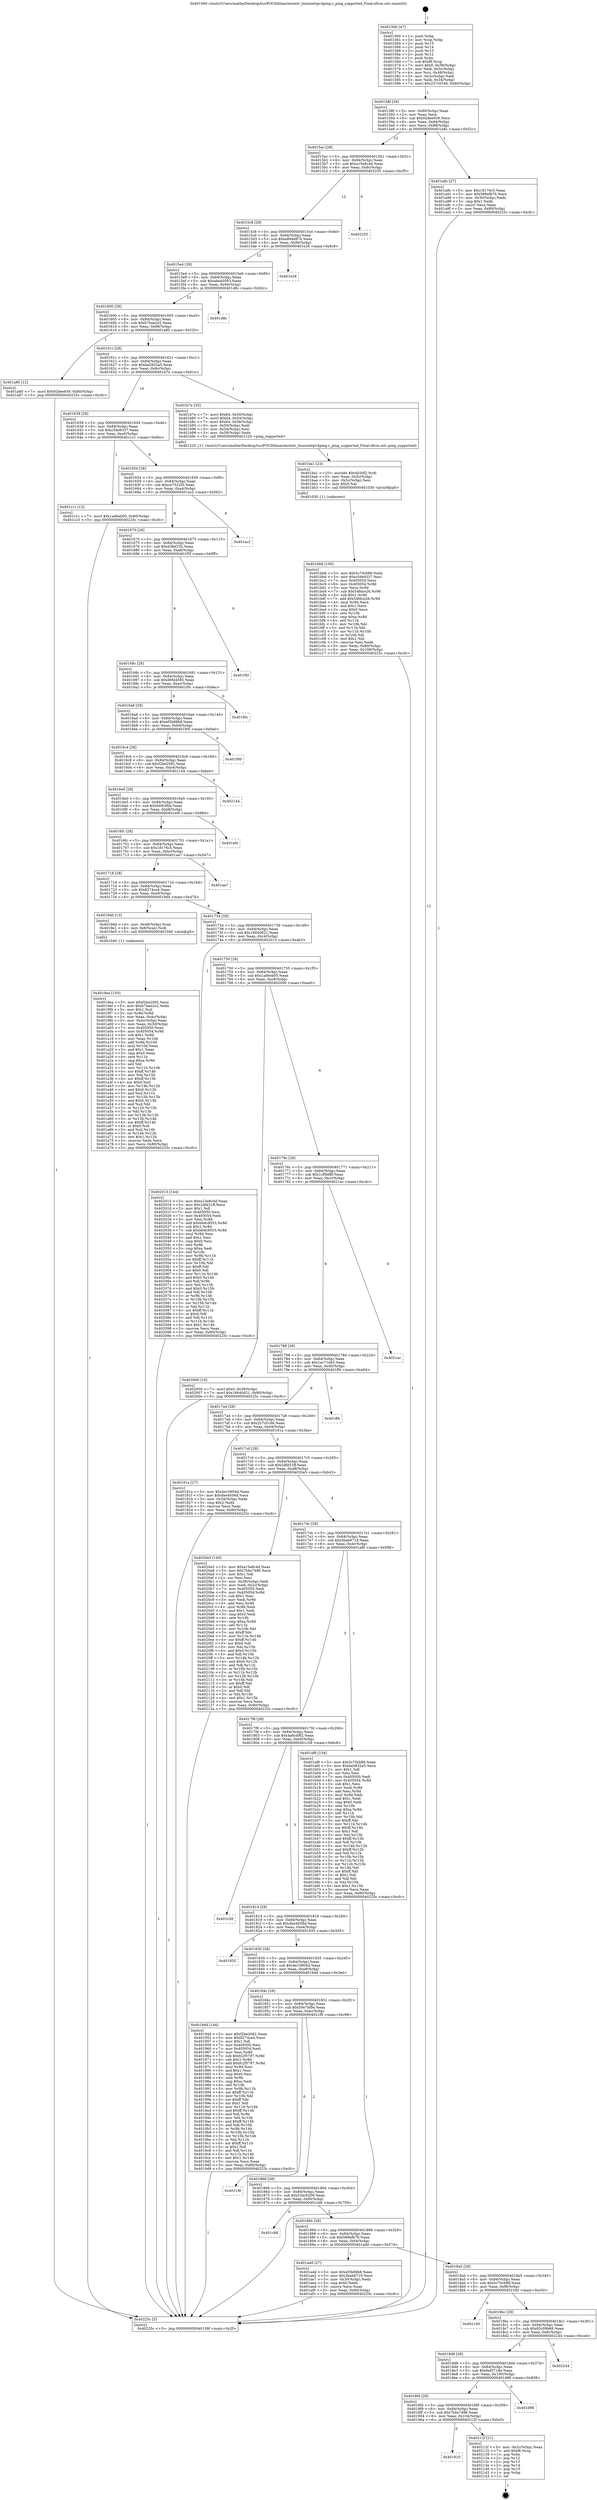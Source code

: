 digraph "0x401560" {
  label = "0x401560 (/mnt/c/Users/mathe/Desktop/tcc/POCII/binaries/extr_linuxnetipv4ping.c_ping_supported_Final-ollvm.out::main(0))"
  labelloc = "t"
  node[shape=record]

  Entry [label="",width=0.3,height=0.3,shape=circle,fillcolor=black,style=filled]
  "0x40158f" [label="{
     0x40158f [29]\l
     | [instrs]\l
     &nbsp;&nbsp;0x40158f \<+3\>: mov -0x80(%rbp),%eax\l
     &nbsp;&nbsp;0x401592 \<+2\>: mov %eax,%ecx\l
     &nbsp;&nbsp;0x401594 \<+6\>: sub $0x92dee939,%ecx\l
     &nbsp;&nbsp;0x40159a \<+6\>: mov %eax,-0x84(%rbp)\l
     &nbsp;&nbsp;0x4015a0 \<+6\>: mov %ecx,-0x88(%rbp)\l
     &nbsp;&nbsp;0x4015a6 \<+6\>: je 0000000000401a8c \<main+0x52c\>\l
  }"]
  "0x401a8c" [label="{
     0x401a8c [27]\l
     | [instrs]\l
     &nbsp;&nbsp;0x401a8c \<+5\>: mov $0x18176c5,%eax\l
     &nbsp;&nbsp;0x401a91 \<+5\>: mov $0x589efb76,%ecx\l
     &nbsp;&nbsp;0x401a96 \<+3\>: mov -0x30(%rbp),%edx\l
     &nbsp;&nbsp;0x401a99 \<+3\>: cmp $0x1,%edx\l
     &nbsp;&nbsp;0x401a9c \<+3\>: cmovl %ecx,%eax\l
     &nbsp;&nbsp;0x401a9f \<+3\>: mov %eax,-0x80(%rbp)\l
     &nbsp;&nbsp;0x401aa2 \<+5\>: jmp 000000000040225c \<main+0xcfc\>\l
  }"]
  "0x4015ac" [label="{
     0x4015ac [28]\l
     | [instrs]\l
     &nbsp;&nbsp;0x4015ac \<+5\>: jmp 00000000004015b1 \<main+0x51\>\l
     &nbsp;&nbsp;0x4015b1 \<+6\>: mov -0x84(%rbp),%eax\l
     &nbsp;&nbsp;0x4015b7 \<+5\>: sub $0xa15e8c4d,%eax\l
     &nbsp;&nbsp;0x4015bc \<+6\>: mov %eax,-0x8c(%rbp)\l
     &nbsp;&nbsp;0x4015c2 \<+6\>: je 0000000000402255 \<main+0xcf5\>\l
  }"]
  Exit [label="",width=0.3,height=0.3,shape=circle,fillcolor=black,style=filled,peripheries=2]
  "0x402255" [label="{
     0x402255\l
  }", style=dashed]
  "0x4015c8" [label="{
     0x4015c8 [28]\l
     | [instrs]\l
     &nbsp;&nbsp;0x4015c8 \<+5\>: jmp 00000000004015cd \<main+0x6d\>\l
     &nbsp;&nbsp;0x4015cd \<+6\>: mov -0x84(%rbp),%eax\l
     &nbsp;&nbsp;0x4015d3 \<+5\>: sub $0xa994d87b,%eax\l
     &nbsp;&nbsp;0x4015d8 \<+6\>: mov %eax,-0x90(%rbp)\l
     &nbsp;&nbsp;0x4015de \<+6\>: je 0000000000401e28 \<main+0x8c8\>\l
  }"]
  "0x401910" [label="{
     0x401910\l
  }", style=dashed]
  "0x401e28" [label="{
     0x401e28\l
  }", style=dashed]
  "0x4015e4" [label="{
     0x4015e4 [28]\l
     | [instrs]\l
     &nbsp;&nbsp;0x4015e4 \<+5\>: jmp 00000000004015e9 \<main+0x89\>\l
     &nbsp;&nbsp;0x4015e9 \<+6\>: mov -0x84(%rbp),%eax\l
     &nbsp;&nbsp;0x4015ef \<+5\>: sub $0xabe40563,%eax\l
     &nbsp;&nbsp;0x4015f4 \<+6\>: mov %eax,-0x94(%rbp)\l
     &nbsp;&nbsp;0x4015fa \<+6\>: je 0000000000401d8c \<main+0x82c\>\l
  }"]
  "0x40212f" [label="{
     0x40212f [21]\l
     | [instrs]\l
     &nbsp;&nbsp;0x40212f \<+3\>: mov -0x2c(%rbp),%eax\l
     &nbsp;&nbsp;0x402132 \<+7\>: add $0xf8,%rsp\l
     &nbsp;&nbsp;0x402139 \<+1\>: pop %rbx\l
     &nbsp;&nbsp;0x40213a \<+2\>: pop %r12\l
     &nbsp;&nbsp;0x40213c \<+2\>: pop %r13\l
     &nbsp;&nbsp;0x40213e \<+2\>: pop %r14\l
     &nbsp;&nbsp;0x402140 \<+2\>: pop %r15\l
     &nbsp;&nbsp;0x402142 \<+1\>: pop %rbp\l
     &nbsp;&nbsp;0x402143 \<+1\>: ret\l
  }"]
  "0x401d8c" [label="{
     0x401d8c\l
  }", style=dashed]
  "0x401600" [label="{
     0x401600 [28]\l
     | [instrs]\l
     &nbsp;&nbsp;0x401600 \<+5\>: jmp 0000000000401605 \<main+0xa5\>\l
     &nbsp;&nbsp;0x401605 \<+6\>: mov -0x84(%rbp),%eax\l
     &nbsp;&nbsp;0x40160b \<+5\>: sub $0xb7bae2e2,%eax\l
     &nbsp;&nbsp;0x401610 \<+6\>: mov %eax,-0x98(%rbp)\l
     &nbsp;&nbsp;0x401616 \<+6\>: je 0000000000401a80 \<main+0x520\>\l
  }"]
  "0x4018f4" [label="{
     0x4018f4 [28]\l
     | [instrs]\l
     &nbsp;&nbsp;0x4018f4 \<+5\>: jmp 00000000004018f9 \<main+0x399\>\l
     &nbsp;&nbsp;0x4018f9 \<+6\>: mov -0x84(%rbp),%eax\l
     &nbsp;&nbsp;0x4018ff \<+5\>: sub $0x7b4a7486,%eax\l
     &nbsp;&nbsp;0x401904 \<+6\>: mov %eax,-0x104(%rbp)\l
     &nbsp;&nbsp;0x40190a \<+6\>: je 000000000040212f \<main+0xbcf\>\l
  }"]
  "0x401a80" [label="{
     0x401a80 [12]\l
     | [instrs]\l
     &nbsp;&nbsp;0x401a80 \<+7\>: movl $0x92dee939,-0x80(%rbp)\l
     &nbsp;&nbsp;0x401a87 \<+5\>: jmp 000000000040225c \<main+0xcfc\>\l
  }"]
  "0x40161c" [label="{
     0x40161c [28]\l
     | [instrs]\l
     &nbsp;&nbsp;0x40161c \<+5\>: jmp 0000000000401621 \<main+0xc1\>\l
     &nbsp;&nbsp;0x401621 \<+6\>: mov -0x84(%rbp),%eax\l
     &nbsp;&nbsp;0x401627 \<+5\>: sub $0xba5832a5,%eax\l
     &nbsp;&nbsp;0x40162c \<+6\>: mov %eax,-0x9c(%rbp)\l
     &nbsp;&nbsp;0x401632 \<+6\>: je 0000000000401b7e \<main+0x61e\>\l
  }"]
  "0x401d98" [label="{
     0x401d98\l
  }", style=dashed]
  "0x401b7e" [label="{
     0x401b7e [35]\l
     | [instrs]\l
     &nbsp;&nbsp;0x401b7e \<+7\>: movl $0x64,-0x50(%rbp)\l
     &nbsp;&nbsp;0x401b85 \<+7\>: movl $0x64,-0x54(%rbp)\l
     &nbsp;&nbsp;0x401b8c \<+7\>: movl $0x64,-0x58(%rbp)\l
     &nbsp;&nbsp;0x401b93 \<+3\>: mov -0x50(%rbp),%edi\l
     &nbsp;&nbsp;0x401b96 \<+3\>: mov -0x54(%rbp),%esi\l
     &nbsp;&nbsp;0x401b99 \<+3\>: mov -0x58(%rbp),%edx\l
     &nbsp;&nbsp;0x401b9c \<+5\>: call 0000000000401220 \<ping_supported\>\l
     | [calls]\l
     &nbsp;&nbsp;0x401220 \{1\} (/mnt/c/Users/mathe/Desktop/tcc/POCII/binaries/extr_linuxnetipv4ping.c_ping_supported_Final-ollvm.out::ping_supported)\l
  }"]
  "0x401638" [label="{
     0x401638 [28]\l
     | [instrs]\l
     &nbsp;&nbsp;0x401638 \<+5\>: jmp 000000000040163d \<main+0xdd\>\l
     &nbsp;&nbsp;0x40163d \<+6\>: mov -0x84(%rbp),%eax\l
     &nbsp;&nbsp;0x401643 \<+5\>: sub $0xc5de9337,%eax\l
     &nbsp;&nbsp;0x401648 \<+6\>: mov %eax,-0xa0(%rbp)\l
     &nbsp;&nbsp;0x40164e \<+6\>: je 0000000000401c1c \<main+0x6bc\>\l
  }"]
  "0x4018d8" [label="{
     0x4018d8 [28]\l
     | [instrs]\l
     &nbsp;&nbsp;0x4018d8 \<+5\>: jmp 00000000004018dd \<main+0x37d\>\l
     &nbsp;&nbsp;0x4018dd \<+6\>: mov -0x84(%rbp),%eax\l
     &nbsp;&nbsp;0x4018e3 \<+5\>: sub $0x6af3718e,%eax\l
     &nbsp;&nbsp;0x4018e8 \<+6\>: mov %eax,-0x100(%rbp)\l
     &nbsp;&nbsp;0x4018ee \<+6\>: je 0000000000401d98 \<main+0x838\>\l
  }"]
  "0x401c1c" [label="{
     0x401c1c [12]\l
     | [instrs]\l
     &nbsp;&nbsp;0x401c1c \<+7\>: movl $0x1ad6eb05,-0x80(%rbp)\l
     &nbsp;&nbsp;0x401c23 \<+5\>: jmp 000000000040225c \<main+0xcfc\>\l
  }"]
  "0x401654" [label="{
     0x401654 [28]\l
     | [instrs]\l
     &nbsp;&nbsp;0x401654 \<+5\>: jmp 0000000000401659 \<main+0xf9\>\l
     &nbsp;&nbsp;0x401659 \<+6\>: mov -0x84(%rbp),%eax\l
     &nbsp;&nbsp;0x40165f \<+5\>: sub $0xce7522f3,%eax\l
     &nbsp;&nbsp;0x401664 \<+6\>: mov %eax,-0xa4(%rbp)\l
     &nbsp;&nbsp;0x40166a \<+6\>: je 0000000000401ac2 \<main+0x562\>\l
  }"]
  "0x402244" [label="{
     0x402244\l
  }", style=dashed]
  "0x401ac2" [label="{
     0x401ac2\l
  }", style=dashed]
  "0x401670" [label="{
     0x401670 [28]\l
     | [instrs]\l
     &nbsp;&nbsp;0x401670 \<+5\>: jmp 0000000000401675 \<main+0x115\>\l
     &nbsp;&nbsp;0x401675 \<+6\>: mov -0x84(%rbp),%eax\l
     &nbsp;&nbsp;0x40167b \<+5\>: sub $0xd3fef102,%eax\l
     &nbsp;&nbsp;0x401680 \<+6\>: mov %eax,-0xa8(%rbp)\l
     &nbsp;&nbsp;0x401686 \<+6\>: je 0000000000401f5f \<main+0x9ff\>\l
  }"]
  "0x4018bc" [label="{
     0x4018bc [28]\l
     | [instrs]\l
     &nbsp;&nbsp;0x4018bc \<+5\>: jmp 00000000004018c1 \<main+0x361\>\l
     &nbsp;&nbsp;0x4018c1 \<+6\>: mov -0x84(%rbp),%eax\l
     &nbsp;&nbsp;0x4018c7 \<+5\>: sub $0x65c09b68,%eax\l
     &nbsp;&nbsp;0x4018cc \<+6\>: mov %eax,-0xfc(%rbp)\l
     &nbsp;&nbsp;0x4018d2 \<+6\>: je 0000000000402244 \<main+0xce4\>\l
  }"]
  "0x401f5f" [label="{
     0x401f5f\l
  }", style=dashed]
  "0x40168c" [label="{
     0x40168c [28]\l
     | [instrs]\l
     &nbsp;&nbsp;0x40168c \<+5\>: jmp 0000000000401691 \<main+0x131\>\l
     &nbsp;&nbsp;0x401691 \<+6\>: mov -0x84(%rbp),%eax\l
     &nbsp;&nbsp;0x401697 \<+5\>: sub $0xd6f44585,%eax\l
     &nbsp;&nbsp;0x40169c \<+6\>: mov %eax,-0xac(%rbp)\l
     &nbsp;&nbsp;0x4016a2 \<+6\>: je 0000000000401f0c \<main+0x9ac\>\l
  }"]
  "0x402160" [label="{
     0x402160\l
  }", style=dashed]
  "0x401f0c" [label="{
     0x401f0c\l
  }", style=dashed]
  "0x4016a8" [label="{
     0x4016a8 [28]\l
     | [instrs]\l
     &nbsp;&nbsp;0x4016a8 \<+5\>: jmp 00000000004016ad \<main+0x14d\>\l
     &nbsp;&nbsp;0x4016ad \<+6\>: mov -0x84(%rbp),%eax\l
     &nbsp;&nbsp;0x4016b3 \<+5\>: sub $0xef3b88b8,%eax\l
     &nbsp;&nbsp;0x4016b8 \<+6\>: mov %eax,-0xb0(%rbp)\l
     &nbsp;&nbsp;0x4016be \<+6\>: je 0000000000401f00 \<main+0x9a0\>\l
  }"]
  "0x401bb8" [label="{
     0x401bb8 [100]\l
     | [instrs]\l
     &nbsp;&nbsp;0x401bb8 \<+5\>: mov $0x5c70cb88,%edx\l
     &nbsp;&nbsp;0x401bbd \<+5\>: mov $0xc5de9337,%esi\l
     &nbsp;&nbsp;0x401bc2 \<+7\>: mov 0x405050,%ecx\l
     &nbsp;&nbsp;0x401bc9 \<+8\>: mov 0x405054,%r8d\l
     &nbsp;&nbsp;0x401bd1 \<+3\>: mov %ecx,%r9d\l
     &nbsp;&nbsp;0x401bd4 \<+7\>: sub $0x54fdce26,%r9d\l
     &nbsp;&nbsp;0x401bdb \<+4\>: sub $0x1,%r9d\l
     &nbsp;&nbsp;0x401bdf \<+7\>: add $0x54fdce26,%r9d\l
     &nbsp;&nbsp;0x401be6 \<+4\>: imul %r9d,%ecx\l
     &nbsp;&nbsp;0x401bea \<+3\>: and $0x1,%ecx\l
     &nbsp;&nbsp;0x401bed \<+3\>: cmp $0x0,%ecx\l
     &nbsp;&nbsp;0x401bf0 \<+4\>: sete %r10b\l
     &nbsp;&nbsp;0x401bf4 \<+4\>: cmp $0xa,%r8d\l
     &nbsp;&nbsp;0x401bf8 \<+4\>: setl %r11b\l
     &nbsp;&nbsp;0x401bfc \<+3\>: mov %r10b,%bl\l
     &nbsp;&nbsp;0x401bff \<+3\>: and %r11b,%bl\l
     &nbsp;&nbsp;0x401c02 \<+3\>: xor %r11b,%r10b\l
     &nbsp;&nbsp;0x401c05 \<+3\>: or %r10b,%bl\l
     &nbsp;&nbsp;0x401c08 \<+3\>: test $0x1,%bl\l
     &nbsp;&nbsp;0x401c0b \<+3\>: cmovne %esi,%edx\l
     &nbsp;&nbsp;0x401c0e \<+3\>: mov %edx,-0x80(%rbp)\l
     &nbsp;&nbsp;0x401c11 \<+6\>: mov %eax,-0x108(%rbp)\l
     &nbsp;&nbsp;0x401c17 \<+5\>: jmp 000000000040225c \<main+0xcfc\>\l
  }"]
  "0x401f00" [label="{
     0x401f00\l
  }", style=dashed]
  "0x4016c4" [label="{
     0x4016c4 [28]\l
     | [instrs]\l
     &nbsp;&nbsp;0x4016c4 \<+5\>: jmp 00000000004016c9 \<main+0x169\>\l
     &nbsp;&nbsp;0x4016c9 \<+6\>: mov -0x84(%rbp),%eax\l
     &nbsp;&nbsp;0x4016cf \<+5\>: sub $0xf2be2082,%eax\l
     &nbsp;&nbsp;0x4016d4 \<+6\>: mov %eax,-0xb4(%rbp)\l
     &nbsp;&nbsp;0x4016da \<+6\>: je 0000000000402144 \<main+0xbe4\>\l
  }"]
  "0x401ba1" [label="{
     0x401ba1 [23]\l
     | [instrs]\l
     &nbsp;&nbsp;0x401ba1 \<+10\>: movabs $0x4030f2,%rdi\l
     &nbsp;&nbsp;0x401bab \<+3\>: mov %eax,-0x5c(%rbp)\l
     &nbsp;&nbsp;0x401bae \<+3\>: mov -0x5c(%rbp),%esi\l
     &nbsp;&nbsp;0x401bb1 \<+2\>: mov $0x0,%al\l
     &nbsp;&nbsp;0x401bb3 \<+5\>: call 0000000000401030 \<printf@plt\>\l
     | [calls]\l
     &nbsp;&nbsp;0x401030 \{1\} (unknown)\l
  }"]
  "0x402144" [label="{
     0x402144\l
  }", style=dashed]
  "0x4016e0" [label="{
     0x4016e0 [28]\l
     | [instrs]\l
     &nbsp;&nbsp;0x4016e0 \<+5\>: jmp 00000000004016e5 \<main+0x185\>\l
     &nbsp;&nbsp;0x4016e5 \<+6\>: mov -0x84(%rbp),%eax\l
     &nbsp;&nbsp;0x4016eb \<+5\>: sub $0xfd063f0e,%eax\l
     &nbsp;&nbsp;0x4016f0 \<+6\>: mov %eax,-0xb8(%rbp)\l
     &nbsp;&nbsp;0x4016f6 \<+6\>: je 0000000000401ef4 \<main+0x994\>\l
  }"]
  "0x4018a0" [label="{
     0x4018a0 [28]\l
     | [instrs]\l
     &nbsp;&nbsp;0x4018a0 \<+5\>: jmp 00000000004018a5 \<main+0x345\>\l
     &nbsp;&nbsp;0x4018a5 \<+6\>: mov -0x84(%rbp),%eax\l
     &nbsp;&nbsp;0x4018ab \<+5\>: sub $0x5c70cb88,%eax\l
     &nbsp;&nbsp;0x4018b0 \<+6\>: mov %eax,-0xf8(%rbp)\l
     &nbsp;&nbsp;0x4018b6 \<+6\>: je 0000000000402160 \<main+0xc00\>\l
  }"]
  "0x401ef4" [label="{
     0x401ef4\l
  }", style=dashed]
  "0x4016fc" [label="{
     0x4016fc [28]\l
     | [instrs]\l
     &nbsp;&nbsp;0x4016fc \<+5\>: jmp 0000000000401701 \<main+0x1a1\>\l
     &nbsp;&nbsp;0x401701 \<+6\>: mov -0x84(%rbp),%eax\l
     &nbsp;&nbsp;0x401707 \<+5\>: sub $0x18176c5,%eax\l
     &nbsp;&nbsp;0x40170c \<+6\>: mov %eax,-0xbc(%rbp)\l
     &nbsp;&nbsp;0x401712 \<+6\>: je 0000000000401aa7 \<main+0x547\>\l
  }"]
  "0x401add" [label="{
     0x401add [27]\l
     | [instrs]\l
     &nbsp;&nbsp;0x401add \<+5\>: mov $0xef3b88b8,%eax\l
     &nbsp;&nbsp;0x401ae2 \<+5\>: mov $0x3bab9719,%ecx\l
     &nbsp;&nbsp;0x401ae7 \<+3\>: mov -0x30(%rbp),%edx\l
     &nbsp;&nbsp;0x401aea \<+3\>: cmp $0x0,%edx\l
     &nbsp;&nbsp;0x401aed \<+3\>: cmove %ecx,%eax\l
     &nbsp;&nbsp;0x401af0 \<+3\>: mov %eax,-0x80(%rbp)\l
     &nbsp;&nbsp;0x401af3 \<+5\>: jmp 000000000040225c \<main+0xcfc\>\l
  }"]
  "0x401aa7" [label="{
     0x401aa7\l
  }", style=dashed]
  "0x401718" [label="{
     0x401718 [28]\l
     | [instrs]\l
     &nbsp;&nbsp;0x401718 \<+5\>: jmp 000000000040171d \<main+0x1bd\>\l
     &nbsp;&nbsp;0x40171d \<+6\>: mov -0x84(%rbp),%eax\l
     &nbsp;&nbsp;0x401723 \<+5\>: sub $0x8274ca4,%eax\l
     &nbsp;&nbsp;0x401728 \<+6\>: mov %eax,-0xc0(%rbp)\l
     &nbsp;&nbsp;0x40172e \<+6\>: je 00000000004019dd \<main+0x47d\>\l
  }"]
  "0x401884" [label="{
     0x401884 [28]\l
     | [instrs]\l
     &nbsp;&nbsp;0x401884 \<+5\>: jmp 0000000000401889 \<main+0x329\>\l
     &nbsp;&nbsp;0x401889 \<+6\>: mov -0x84(%rbp),%eax\l
     &nbsp;&nbsp;0x40188f \<+5\>: sub $0x589efb76,%eax\l
     &nbsp;&nbsp;0x401894 \<+6\>: mov %eax,-0xf4(%rbp)\l
     &nbsp;&nbsp;0x40189a \<+6\>: je 0000000000401add \<main+0x57d\>\l
  }"]
  "0x4019dd" [label="{
     0x4019dd [13]\l
     | [instrs]\l
     &nbsp;&nbsp;0x4019dd \<+4\>: mov -0x48(%rbp),%rax\l
     &nbsp;&nbsp;0x4019e1 \<+4\>: mov 0x8(%rax),%rdi\l
     &nbsp;&nbsp;0x4019e5 \<+5\>: call 0000000000401040 \<atoi@plt\>\l
     | [calls]\l
     &nbsp;&nbsp;0x401040 \{1\} (unknown)\l
  }"]
  "0x401734" [label="{
     0x401734 [28]\l
     | [instrs]\l
     &nbsp;&nbsp;0x401734 \<+5\>: jmp 0000000000401739 \<main+0x1d9\>\l
     &nbsp;&nbsp;0x401739 \<+6\>: mov -0x84(%rbp),%eax\l
     &nbsp;&nbsp;0x40173f \<+5\>: sub $0x16640621,%eax\l
     &nbsp;&nbsp;0x401744 \<+6\>: mov %eax,-0xc4(%rbp)\l
     &nbsp;&nbsp;0x40174a \<+6\>: je 0000000000402013 \<main+0xab3\>\l
  }"]
  "0x401cb8" [label="{
     0x401cb8\l
  }", style=dashed]
  "0x402013" [label="{
     0x402013 [144]\l
     | [instrs]\l
     &nbsp;&nbsp;0x402013 \<+5\>: mov $0xa15e8c4d,%eax\l
     &nbsp;&nbsp;0x402018 \<+5\>: mov $0x2dfd31ff,%ecx\l
     &nbsp;&nbsp;0x40201d \<+2\>: mov $0x1,%dl\l
     &nbsp;&nbsp;0x40201f \<+7\>: mov 0x405050,%esi\l
     &nbsp;&nbsp;0x402026 \<+7\>: mov 0x405054,%edi\l
     &nbsp;&nbsp;0x40202d \<+3\>: mov %esi,%r8d\l
     &nbsp;&nbsp;0x402030 \<+7\>: add $0xbbdc9553,%r8d\l
     &nbsp;&nbsp;0x402037 \<+4\>: sub $0x1,%r8d\l
     &nbsp;&nbsp;0x40203b \<+7\>: sub $0xbbdc9553,%r8d\l
     &nbsp;&nbsp;0x402042 \<+4\>: imul %r8d,%esi\l
     &nbsp;&nbsp;0x402046 \<+3\>: and $0x1,%esi\l
     &nbsp;&nbsp;0x402049 \<+3\>: cmp $0x0,%esi\l
     &nbsp;&nbsp;0x40204c \<+4\>: sete %r9b\l
     &nbsp;&nbsp;0x402050 \<+3\>: cmp $0xa,%edi\l
     &nbsp;&nbsp;0x402053 \<+4\>: setl %r10b\l
     &nbsp;&nbsp;0x402057 \<+3\>: mov %r9b,%r11b\l
     &nbsp;&nbsp;0x40205a \<+4\>: xor $0xff,%r11b\l
     &nbsp;&nbsp;0x40205e \<+3\>: mov %r10b,%bl\l
     &nbsp;&nbsp;0x402061 \<+3\>: xor $0xff,%bl\l
     &nbsp;&nbsp;0x402064 \<+3\>: xor $0x0,%dl\l
     &nbsp;&nbsp;0x402067 \<+3\>: mov %r11b,%r14b\l
     &nbsp;&nbsp;0x40206a \<+4\>: and $0x0,%r14b\l
     &nbsp;&nbsp;0x40206e \<+3\>: and %dl,%r9b\l
     &nbsp;&nbsp;0x402071 \<+3\>: mov %bl,%r15b\l
     &nbsp;&nbsp;0x402074 \<+4\>: and $0x0,%r15b\l
     &nbsp;&nbsp;0x402078 \<+3\>: and %dl,%r10b\l
     &nbsp;&nbsp;0x40207b \<+3\>: or %r9b,%r14b\l
     &nbsp;&nbsp;0x40207e \<+3\>: or %r10b,%r15b\l
     &nbsp;&nbsp;0x402081 \<+3\>: xor %r15b,%r14b\l
     &nbsp;&nbsp;0x402084 \<+3\>: or %bl,%r11b\l
     &nbsp;&nbsp;0x402087 \<+4\>: xor $0xff,%r11b\l
     &nbsp;&nbsp;0x40208b \<+3\>: or $0x0,%dl\l
     &nbsp;&nbsp;0x40208e \<+3\>: and %dl,%r11b\l
     &nbsp;&nbsp;0x402091 \<+3\>: or %r11b,%r14b\l
     &nbsp;&nbsp;0x402094 \<+4\>: test $0x1,%r14b\l
     &nbsp;&nbsp;0x402098 \<+3\>: cmovne %ecx,%eax\l
     &nbsp;&nbsp;0x40209b \<+3\>: mov %eax,-0x80(%rbp)\l
     &nbsp;&nbsp;0x40209e \<+5\>: jmp 000000000040225c \<main+0xcfc\>\l
  }"]
  "0x401750" [label="{
     0x401750 [28]\l
     | [instrs]\l
     &nbsp;&nbsp;0x401750 \<+5\>: jmp 0000000000401755 \<main+0x1f5\>\l
     &nbsp;&nbsp;0x401755 \<+6\>: mov -0x84(%rbp),%eax\l
     &nbsp;&nbsp;0x40175b \<+5\>: sub $0x1ad6eb05,%eax\l
     &nbsp;&nbsp;0x401760 \<+6\>: mov %eax,-0xc8(%rbp)\l
     &nbsp;&nbsp;0x401766 \<+6\>: je 0000000000402000 \<main+0xaa0\>\l
  }"]
  "0x401868" [label="{
     0x401868 [28]\l
     | [instrs]\l
     &nbsp;&nbsp;0x401868 \<+5\>: jmp 000000000040186d \<main+0x30d\>\l
     &nbsp;&nbsp;0x40186d \<+6\>: mov -0x84(%rbp),%eax\l
     &nbsp;&nbsp;0x401873 \<+5\>: sub $0x53ec6209,%eax\l
     &nbsp;&nbsp;0x401878 \<+6\>: mov %eax,-0xf0(%rbp)\l
     &nbsp;&nbsp;0x40187e \<+6\>: je 0000000000401cb8 \<main+0x758\>\l
  }"]
  "0x402000" [label="{
     0x402000 [19]\l
     | [instrs]\l
     &nbsp;&nbsp;0x402000 \<+7\>: movl $0x0,-0x38(%rbp)\l
     &nbsp;&nbsp;0x402007 \<+7\>: movl $0x16640621,-0x80(%rbp)\l
     &nbsp;&nbsp;0x40200e \<+5\>: jmp 000000000040225c \<main+0xcfc\>\l
  }"]
  "0x40176c" [label="{
     0x40176c [28]\l
     | [instrs]\l
     &nbsp;&nbsp;0x40176c \<+5\>: jmp 0000000000401771 \<main+0x211\>\l
     &nbsp;&nbsp;0x401771 \<+6\>: mov -0x84(%rbp),%eax\l
     &nbsp;&nbsp;0x401777 \<+5\>: sub $0x1cf0bf8f,%eax\l
     &nbsp;&nbsp;0x40177c \<+6\>: mov %eax,-0xcc(%rbp)\l
     &nbsp;&nbsp;0x401782 \<+6\>: je 00000000004021ac \<main+0xc4c\>\l
  }"]
  "0x4021f8" [label="{
     0x4021f8\l
  }", style=dashed]
  "0x4021ac" [label="{
     0x4021ac\l
  }", style=dashed]
  "0x401788" [label="{
     0x401788 [28]\l
     | [instrs]\l
     &nbsp;&nbsp;0x401788 \<+5\>: jmp 000000000040178d \<main+0x22d\>\l
     &nbsp;&nbsp;0x40178d \<+6\>: mov -0x84(%rbp),%eax\l
     &nbsp;&nbsp;0x401793 \<+5\>: sub $0x1ec71e93,%eax\l
     &nbsp;&nbsp;0x401798 \<+6\>: mov %eax,-0xd0(%rbp)\l
     &nbsp;&nbsp;0x40179e \<+6\>: je 0000000000401ff4 \<main+0xa94\>\l
  }"]
  "0x4019ea" [label="{
     0x4019ea [150]\l
     | [instrs]\l
     &nbsp;&nbsp;0x4019ea \<+5\>: mov $0xf2be2082,%ecx\l
     &nbsp;&nbsp;0x4019ef \<+5\>: mov $0xb7bae2e2,%edx\l
     &nbsp;&nbsp;0x4019f4 \<+3\>: mov $0x1,%sil\l
     &nbsp;&nbsp;0x4019f7 \<+3\>: xor %r8d,%r8d\l
     &nbsp;&nbsp;0x4019fa \<+3\>: mov %eax,-0x4c(%rbp)\l
     &nbsp;&nbsp;0x4019fd \<+3\>: mov -0x4c(%rbp),%eax\l
     &nbsp;&nbsp;0x401a00 \<+3\>: mov %eax,-0x30(%rbp)\l
     &nbsp;&nbsp;0x401a03 \<+7\>: mov 0x405050,%eax\l
     &nbsp;&nbsp;0x401a0a \<+8\>: mov 0x405054,%r9d\l
     &nbsp;&nbsp;0x401a12 \<+4\>: sub $0x1,%r8d\l
     &nbsp;&nbsp;0x401a16 \<+3\>: mov %eax,%r10d\l
     &nbsp;&nbsp;0x401a19 \<+3\>: add %r8d,%r10d\l
     &nbsp;&nbsp;0x401a1c \<+4\>: imul %r10d,%eax\l
     &nbsp;&nbsp;0x401a20 \<+3\>: and $0x1,%eax\l
     &nbsp;&nbsp;0x401a23 \<+3\>: cmp $0x0,%eax\l
     &nbsp;&nbsp;0x401a26 \<+4\>: sete %r11b\l
     &nbsp;&nbsp;0x401a2a \<+4\>: cmp $0xa,%r9d\l
     &nbsp;&nbsp;0x401a2e \<+3\>: setl %bl\l
     &nbsp;&nbsp;0x401a31 \<+3\>: mov %r11b,%r14b\l
     &nbsp;&nbsp;0x401a34 \<+4\>: xor $0xff,%r14b\l
     &nbsp;&nbsp;0x401a38 \<+3\>: mov %bl,%r15b\l
     &nbsp;&nbsp;0x401a3b \<+4\>: xor $0xff,%r15b\l
     &nbsp;&nbsp;0x401a3f \<+4\>: xor $0x0,%sil\l
     &nbsp;&nbsp;0x401a43 \<+3\>: mov %r14b,%r12b\l
     &nbsp;&nbsp;0x401a46 \<+4\>: and $0x0,%r12b\l
     &nbsp;&nbsp;0x401a4a \<+3\>: and %sil,%r11b\l
     &nbsp;&nbsp;0x401a4d \<+3\>: mov %r15b,%r13b\l
     &nbsp;&nbsp;0x401a50 \<+4\>: and $0x0,%r13b\l
     &nbsp;&nbsp;0x401a54 \<+3\>: and %sil,%bl\l
     &nbsp;&nbsp;0x401a57 \<+3\>: or %r11b,%r12b\l
     &nbsp;&nbsp;0x401a5a \<+3\>: or %bl,%r13b\l
     &nbsp;&nbsp;0x401a5d \<+3\>: xor %r13b,%r12b\l
     &nbsp;&nbsp;0x401a60 \<+3\>: or %r15b,%r14b\l
     &nbsp;&nbsp;0x401a63 \<+4\>: xor $0xff,%r14b\l
     &nbsp;&nbsp;0x401a67 \<+4\>: or $0x0,%sil\l
     &nbsp;&nbsp;0x401a6b \<+3\>: and %sil,%r14b\l
     &nbsp;&nbsp;0x401a6e \<+3\>: or %r14b,%r12b\l
     &nbsp;&nbsp;0x401a71 \<+4\>: test $0x1,%r12b\l
     &nbsp;&nbsp;0x401a75 \<+3\>: cmovne %edx,%ecx\l
     &nbsp;&nbsp;0x401a78 \<+3\>: mov %ecx,-0x80(%rbp)\l
     &nbsp;&nbsp;0x401a7b \<+5\>: jmp 000000000040225c \<main+0xcfc\>\l
  }"]
  "0x401ff4" [label="{
     0x401ff4\l
  }", style=dashed]
  "0x4017a4" [label="{
     0x4017a4 [28]\l
     | [instrs]\l
     &nbsp;&nbsp;0x4017a4 \<+5\>: jmp 00000000004017a9 \<main+0x249\>\l
     &nbsp;&nbsp;0x4017a9 \<+6\>: mov -0x84(%rbp),%eax\l
     &nbsp;&nbsp;0x4017af \<+5\>: sub $0x257c0166,%eax\l
     &nbsp;&nbsp;0x4017b4 \<+6\>: mov %eax,-0xd4(%rbp)\l
     &nbsp;&nbsp;0x4017ba \<+6\>: je 000000000040191a \<main+0x3ba\>\l
  }"]
  "0x40184c" [label="{
     0x40184c [28]\l
     | [instrs]\l
     &nbsp;&nbsp;0x40184c \<+5\>: jmp 0000000000401851 \<main+0x2f1\>\l
     &nbsp;&nbsp;0x401851 \<+6\>: mov -0x84(%rbp),%eax\l
     &nbsp;&nbsp;0x401857 \<+5\>: sub $0x50e7bf0e,%eax\l
     &nbsp;&nbsp;0x40185c \<+6\>: mov %eax,-0xec(%rbp)\l
     &nbsp;&nbsp;0x401862 \<+6\>: je 00000000004021f8 \<main+0xc98\>\l
  }"]
  "0x40191a" [label="{
     0x40191a [27]\l
     | [instrs]\l
     &nbsp;&nbsp;0x40191a \<+5\>: mov $0x4e10904d,%eax\l
     &nbsp;&nbsp;0x40191f \<+5\>: mov $0x4be4056d,%ecx\l
     &nbsp;&nbsp;0x401924 \<+3\>: mov -0x34(%rbp),%edx\l
     &nbsp;&nbsp;0x401927 \<+3\>: cmp $0x2,%edx\l
     &nbsp;&nbsp;0x40192a \<+3\>: cmovne %ecx,%eax\l
     &nbsp;&nbsp;0x40192d \<+3\>: mov %eax,-0x80(%rbp)\l
     &nbsp;&nbsp;0x401930 \<+5\>: jmp 000000000040225c \<main+0xcfc\>\l
  }"]
  "0x4017c0" [label="{
     0x4017c0 [28]\l
     | [instrs]\l
     &nbsp;&nbsp;0x4017c0 \<+5\>: jmp 00000000004017c5 \<main+0x265\>\l
     &nbsp;&nbsp;0x4017c5 \<+6\>: mov -0x84(%rbp),%eax\l
     &nbsp;&nbsp;0x4017cb \<+5\>: sub $0x2dfd31ff,%eax\l
     &nbsp;&nbsp;0x4017d0 \<+6\>: mov %eax,-0xd8(%rbp)\l
     &nbsp;&nbsp;0x4017d6 \<+6\>: je 00000000004020a3 \<main+0xb43\>\l
  }"]
  "0x40225c" [label="{
     0x40225c [5]\l
     | [instrs]\l
     &nbsp;&nbsp;0x40225c \<+5\>: jmp 000000000040158f \<main+0x2f\>\l
  }"]
  "0x401560" [label="{
     0x401560 [47]\l
     | [instrs]\l
     &nbsp;&nbsp;0x401560 \<+1\>: push %rbp\l
     &nbsp;&nbsp;0x401561 \<+3\>: mov %rsp,%rbp\l
     &nbsp;&nbsp;0x401564 \<+2\>: push %r15\l
     &nbsp;&nbsp;0x401566 \<+2\>: push %r14\l
     &nbsp;&nbsp;0x401568 \<+2\>: push %r13\l
     &nbsp;&nbsp;0x40156a \<+2\>: push %r12\l
     &nbsp;&nbsp;0x40156c \<+1\>: push %rbx\l
     &nbsp;&nbsp;0x40156d \<+7\>: sub $0xf8,%rsp\l
     &nbsp;&nbsp;0x401574 \<+7\>: movl $0x0,-0x38(%rbp)\l
     &nbsp;&nbsp;0x40157b \<+3\>: mov %edi,-0x3c(%rbp)\l
     &nbsp;&nbsp;0x40157e \<+4\>: mov %rsi,-0x48(%rbp)\l
     &nbsp;&nbsp;0x401582 \<+3\>: mov -0x3c(%rbp),%edi\l
     &nbsp;&nbsp;0x401585 \<+3\>: mov %edi,-0x34(%rbp)\l
     &nbsp;&nbsp;0x401588 \<+7\>: movl $0x257c0166,-0x80(%rbp)\l
  }"]
  "0x40194d" [label="{
     0x40194d [144]\l
     | [instrs]\l
     &nbsp;&nbsp;0x40194d \<+5\>: mov $0xf2be2082,%eax\l
     &nbsp;&nbsp;0x401952 \<+5\>: mov $0x8274ca4,%ecx\l
     &nbsp;&nbsp;0x401957 \<+2\>: mov $0x1,%dl\l
     &nbsp;&nbsp;0x401959 \<+7\>: mov 0x405050,%esi\l
     &nbsp;&nbsp;0x401960 \<+7\>: mov 0x405054,%edi\l
     &nbsp;&nbsp;0x401967 \<+3\>: mov %esi,%r8d\l
     &nbsp;&nbsp;0x40196a \<+7\>: sub $0xfc2f5787,%r8d\l
     &nbsp;&nbsp;0x401971 \<+4\>: sub $0x1,%r8d\l
     &nbsp;&nbsp;0x401975 \<+7\>: add $0xfc2f5787,%r8d\l
     &nbsp;&nbsp;0x40197c \<+4\>: imul %r8d,%esi\l
     &nbsp;&nbsp;0x401980 \<+3\>: and $0x1,%esi\l
     &nbsp;&nbsp;0x401983 \<+3\>: cmp $0x0,%esi\l
     &nbsp;&nbsp;0x401986 \<+4\>: sete %r9b\l
     &nbsp;&nbsp;0x40198a \<+3\>: cmp $0xa,%edi\l
     &nbsp;&nbsp;0x40198d \<+4\>: setl %r10b\l
     &nbsp;&nbsp;0x401991 \<+3\>: mov %r9b,%r11b\l
     &nbsp;&nbsp;0x401994 \<+4\>: xor $0xff,%r11b\l
     &nbsp;&nbsp;0x401998 \<+3\>: mov %r10b,%bl\l
     &nbsp;&nbsp;0x40199b \<+3\>: xor $0xff,%bl\l
     &nbsp;&nbsp;0x40199e \<+3\>: xor $0x1,%dl\l
     &nbsp;&nbsp;0x4019a1 \<+3\>: mov %r11b,%r14b\l
     &nbsp;&nbsp;0x4019a4 \<+4\>: and $0xff,%r14b\l
     &nbsp;&nbsp;0x4019a8 \<+3\>: and %dl,%r9b\l
     &nbsp;&nbsp;0x4019ab \<+3\>: mov %bl,%r15b\l
     &nbsp;&nbsp;0x4019ae \<+4\>: and $0xff,%r15b\l
     &nbsp;&nbsp;0x4019b2 \<+3\>: and %dl,%r10b\l
     &nbsp;&nbsp;0x4019b5 \<+3\>: or %r9b,%r14b\l
     &nbsp;&nbsp;0x4019b8 \<+3\>: or %r10b,%r15b\l
     &nbsp;&nbsp;0x4019bb \<+3\>: xor %r15b,%r14b\l
     &nbsp;&nbsp;0x4019be \<+3\>: or %bl,%r11b\l
     &nbsp;&nbsp;0x4019c1 \<+4\>: xor $0xff,%r11b\l
     &nbsp;&nbsp;0x4019c5 \<+3\>: or $0x1,%dl\l
     &nbsp;&nbsp;0x4019c8 \<+3\>: and %dl,%r11b\l
     &nbsp;&nbsp;0x4019cb \<+3\>: or %r11b,%r14b\l
     &nbsp;&nbsp;0x4019ce \<+4\>: test $0x1,%r14b\l
     &nbsp;&nbsp;0x4019d2 \<+3\>: cmovne %ecx,%eax\l
     &nbsp;&nbsp;0x4019d5 \<+3\>: mov %eax,-0x80(%rbp)\l
     &nbsp;&nbsp;0x4019d8 \<+5\>: jmp 000000000040225c \<main+0xcfc\>\l
  }"]
  "0x4020a3" [label="{
     0x4020a3 [140]\l
     | [instrs]\l
     &nbsp;&nbsp;0x4020a3 \<+5\>: mov $0xa15e8c4d,%eax\l
     &nbsp;&nbsp;0x4020a8 \<+5\>: mov $0x7b4a7486,%ecx\l
     &nbsp;&nbsp;0x4020ad \<+2\>: mov $0x1,%dl\l
     &nbsp;&nbsp;0x4020af \<+2\>: xor %esi,%esi\l
     &nbsp;&nbsp;0x4020b1 \<+3\>: mov -0x38(%rbp),%edi\l
     &nbsp;&nbsp;0x4020b4 \<+3\>: mov %edi,-0x2c(%rbp)\l
     &nbsp;&nbsp;0x4020b7 \<+7\>: mov 0x405050,%edi\l
     &nbsp;&nbsp;0x4020be \<+8\>: mov 0x405054,%r8d\l
     &nbsp;&nbsp;0x4020c6 \<+3\>: sub $0x1,%esi\l
     &nbsp;&nbsp;0x4020c9 \<+3\>: mov %edi,%r9d\l
     &nbsp;&nbsp;0x4020cc \<+3\>: add %esi,%r9d\l
     &nbsp;&nbsp;0x4020cf \<+4\>: imul %r9d,%edi\l
     &nbsp;&nbsp;0x4020d3 \<+3\>: and $0x1,%edi\l
     &nbsp;&nbsp;0x4020d6 \<+3\>: cmp $0x0,%edi\l
     &nbsp;&nbsp;0x4020d9 \<+4\>: sete %r10b\l
     &nbsp;&nbsp;0x4020dd \<+4\>: cmp $0xa,%r8d\l
     &nbsp;&nbsp;0x4020e1 \<+4\>: setl %r11b\l
     &nbsp;&nbsp;0x4020e5 \<+3\>: mov %r10b,%bl\l
     &nbsp;&nbsp;0x4020e8 \<+3\>: xor $0xff,%bl\l
     &nbsp;&nbsp;0x4020eb \<+3\>: mov %r11b,%r14b\l
     &nbsp;&nbsp;0x4020ee \<+4\>: xor $0xff,%r14b\l
     &nbsp;&nbsp;0x4020f2 \<+3\>: xor $0x0,%dl\l
     &nbsp;&nbsp;0x4020f5 \<+3\>: mov %bl,%r15b\l
     &nbsp;&nbsp;0x4020f8 \<+4\>: and $0x0,%r15b\l
     &nbsp;&nbsp;0x4020fc \<+3\>: and %dl,%r10b\l
     &nbsp;&nbsp;0x4020ff \<+3\>: mov %r14b,%r12b\l
     &nbsp;&nbsp;0x402102 \<+4\>: and $0x0,%r12b\l
     &nbsp;&nbsp;0x402106 \<+3\>: and %dl,%r11b\l
     &nbsp;&nbsp;0x402109 \<+3\>: or %r10b,%r15b\l
     &nbsp;&nbsp;0x40210c \<+3\>: or %r11b,%r12b\l
     &nbsp;&nbsp;0x40210f \<+3\>: xor %r12b,%r15b\l
     &nbsp;&nbsp;0x402112 \<+3\>: or %r14b,%bl\l
     &nbsp;&nbsp;0x402115 \<+3\>: xor $0xff,%bl\l
     &nbsp;&nbsp;0x402118 \<+3\>: or $0x0,%dl\l
     &nbsp;&nbsp;0x40211b \<+2\>: and %dl,%bl\l
     &nbsp;&nbsp;0x40211d \<+3\>: or %bl,%r15b\l
     &nbsp;&nbsp;0x402120 \<+4\>: test $0x1,%r15b\l
     &nbsp;&nbsp;0x402124 \<+3\>: cmovne %ecx,%eax\l
     &nbsp;&nbsp;0x402127 \<+3\>: mov %eax,-0x80(%rbp)\l
     &nbsp;&nbsp;0x40212a \<+5\>: jmp 000000000040225c \<main+0xcfc\>\l
  }"]
  "0x4017dc" [label="{
     0x4017dc [28]\l
     | [instrs]\l
     &nbsp;&nbsp;0x4017dc \<+5\>: jmp 00000000004017e1 \<main+0x281\>\l
     &nbsp;&nbsp;0x4017e1 \<+6\>: mov -0x84(%rbp),%eax\l
     &nbsp;&nbsp;0x4017e7 \<+5\>: sub $0x3bab9719,%eax\l
     &nbsp;&nbsp;0x4017ec \<+6\>: mov %eax,-0xdc(%rbp)\l
     &nbsp;&nbsp;0x4017f2 \<+6\>: je 0000000000401af8 \<main+0x598\>\l
  }"]
  "0x401830" [label="{
     0x401830 [28]\l
     | [instrs]\l
     &nbsp;&nbsp;0x401830 \<+5\>: jmp 0000000000401835 \<main+0x2d5\>\l
     &nbsp;&nbsp;0x401835 \<+6\>: mov -0x84(%rbp),%eax\l
     &nbsp;&nbsp;0x40183b \<+5\>: sub $0x4e10904d,%eax\l
     &nbsp;&nbsp;0x401840 \<+6\>: mov %eax,-0xe8(%rbp)\l
     &nbsp;&nbsp;0x401846 \<+6\>: je 000000000040194d \<main+0x3ed\>\l
  }"]
  "0x401af8" [label="{
     0x401af8 [134]\l
     | [instrs]\l
     &nbsp;&nbsp;0x401af8 \<+5\>: mov $0x5c70cb88,%eax\l
     &nbsp;&nbsp;0x401afd \<+5\>: mov $0xba5832a5,%ecx\l
     &nbsp;&nbsp;0x401b02 \<+2\>: mov $0x1,%dl\l
     &nbsp;&nbsp;0x401b04 \<+2\>: xor %esi,%esi\l
     &nbsp;&nbsp;0x401b06 \<+7\>: mov 0x405050,%edi\l
     &nbsp;&nbsp;0x401b0d \<+8\>: mov 0x405054,%r8d\l
     &nbsp;&nbsp;0x401b15 \<+3\>: sub $0x1,%esi\l
     &nbsp;&nbsp;0x401b18 \<+3\>: mov %edi,%r9d\l
     &nbsp;&nbsp;0x401b1b \<+3\>: add %esi,%r9d\l
     &nbsp;&nbsp;0x401b1e \<+4\>: imul %r9d,%edi\l
     &nbsp;&nbsp;0x401b22 \<+3\>: and $0x1,%edi\l
     &nbsp;&nbsp;0x401b25 \<+3\>: cmp $0x0,%edi\l
     &nbsp;&nbsp;0x401b28 \<+4\>: sete %r10b\l
     &nbsp;&nbsp;0x401b2c \<+4\>: cmp $0xa,%r8d\l
     &nbsp;&nbsp;0x401b30 \<+4\>: setl %r11b\l
     &nbsp;&nbsp;0x401b34 \<+3\>: mov %r10b,%bl\l
     &nbsp;&nbsp;0x401b37 \<+3\>: xor $0xff,%bl\l
     &nbsp;&nbsp;0x401b3a \<+3\>: mov %r11b,%r14b\l
     &nbsp;&nbsp;0x401b3d \<+4\>: xor $0xff,%r14b\l
     &nbsp;&nbsp;0x401b41 \<+3\>: xor $0x1,%dl\l
     &nbsp;&nbsp;0x401b44 \<+3\>: mov %bl,%r15b\l
     &nbsp;&nbsp;0x401b47 \<+4\>: and $0xff,%r15b\l
     &nbsp;&nbsp;0x401b4b \<+3\>: and %dl,%r10b\l
     &nbsp;&nbsp;0x401b4e \<+3\>: mov %r14b,%r12b\l
     &nbsp;&nbsp;0x401b51 \<+4\>: and $0xff,%r12b\l
     &nbsp;&nbsp;0x401b55 \<+3\>: and %dl,%r11b\l
     &nbsp;&nbsp;0x401b58 \<+3\>: or %r10b,%r15b\l
     &nbsp;&nbsp;0x401b5b \<+3\>: or %r11b,%r12b\l
     &nbsp;&nbsp;0x401b5e \<+3\>: xor %r12b,%r15b\l
     &nbsp;&nbsp;0x401b61 \<+3\>: or %r14b,%bl\l
     &nbsp;&nbsp;0x401b64 \<+3\>: xor $0xff,%bl\l
     &nbsp;&nbsp;0x401b67 \<+3\>: or $0x1,%dl\l
     &nbsp;&nbsp;0x401b6a \<+2\>: and %dl,%bl\l
     &nbsp;&nbsp;0x401b6c \<+3\>: or %bl,%r15b\l
     &nbsp;&nbsp;0x401b6f \<+4\>: test $0x1,%r15b\l
     &nbsp;&nbsp;0x401b73 \<+3\>: cmovne %ecx,%eax\l
     &nbsp;&nbsp;0x401b76 \<+3\>: mov %eax,-0x80(%rbp)\l
     &nbsp;&nbsp;0x401b79 \<+5\>: jmp 000000000040225c \<main+0xcfc\>\l
  }"]
  "0x4017f8" [label="{
     0x4017f8 [28]\l
     | [instrs]\l
     &nbsp;&nbsp;0x4017f8 \<+5\>: jmp 00000000004017fd \<main+0x29d\>\l
     &nbsp;&nbsp;0x4017fd \<+6\>: mov -0x84(%rbp),%eax\l
     &nbsp;&nbsp;0x401803 \<+5\>: sub $0x4a8cd9f2,%eax\l
     &nbsp;&nbsp;0x401808 \<+6\>: mov %eax,-0xe0(%rbp)\l
     &nbsp;&nbsp;0x40180e \<+6\>: je 0000000000401c28 \<main+0x6c8\>\l
  }"]
  "0x401935" [label="{
     0x401935\l
  }", style=dashed]
  "0x401c28" [label="{
     0x401c28\l
  }", style=dashed]
  "0x401814" [label="{
     0x401814 [28]\l
     | [instrs]\l
     &nbsp;&nbsp;0x401814 \<+5\>: jmp 0000000000401819 \<main+0x2b9\>\l
     &nbsp;&nbsp;0x401819 \<+6\>: mov -0x84(%rbp),%eax\l
     &nbsp;&nbsp;0x40181f \<+5\>: sub $0x4be4056d,%eax\l
     &nbsp;&nbsp;0x401824 \<+6\>: mov %eax,-0xe4(%rbp)\l
     &nbsp;&nbsp;0x40182a \<+6\>: je 0000000000401935 \<main+0x3d5\>\l
  }"]
  Entry -> "0x401560" [label=" 1"]
  "0x40158f" -> "0x401a8c" [label=" 1"]
  "0x40158f" -> "0x4015ac" [label=" 12"]
  "0x40212f" -> Exit [label=" 1"]
  "0x4015ac" -> "0x402255" [label=" 0"]
  "0x4015ac" -> "0x4015c8" [label=" 12"]
  "0x4018f4" -> "0x401910" [label=" 0"]
  "0x4015c8" -> "0x401e28" [label=" 0"]
  "0x4015c8" -> "0x4015e4" [label=" 12"]
  "0x4018f4" -> "0x40212f" [label=" 1"]
  "0x4015e4" -> "0x401d8c" [label=" 0"]
  "0x4015e4" -> "0x401600" [label=" 12"]
  "0x4018d8" -> "0x4018f4" [label=" 1"]
  "0x401600" -> "0x401a80" [label=" 1"]
  "0x401600" -> "0x40161c" [label=" 11"]
  "0x4018d8" -> "0x401d98" [label=" 0"]
  "0x40161c" -> "0x401b7e" [label=" 1"]
  "0x40161c" -> "0x401638" [label=" 10"]
  "0x4018bc" -> "0x4018d8" [label=" 1"]
  "0x401638" -> "0x401c1c" [label=" 1"]
  "0x401638" -> "0x401654" [label=" 9"]
  "0x4018bc" -> "0x402244" [label=" 0"]
  "0x401654" -> "0x401ac2" [label=" 0"]
  "0x401654" -> "0x401670" [label=" 9"]
  "0x4018a0" -> "0x4018bc" [label=" 1"]
  "0x401670" -> "0x401f5f" [label=" 0"]
  "0x401670" -> "0x40168c" [label=" 9"]
  "0x4018a0" -> "0x402160" [label=" 0"]
  "0x40168c" -> "0x401f0c" [label=" 0"]
  "0x40168c" -> "0x4016a8" [label=" 9"]
  "0x4020a3" -> "0x40225c" [label=" 1"]
  "0x4016a8" -> "0x401f00" [label=" 0"]
  "0x4016a8" -> "0x4016c4" [label=" 9"]
  "0x402013" -> "0x40225c" [label=" 1"]
  "0x4016c4" -> "0x402144" [label=" 0"]
  "0x4016c4" -> "0x4016e0" [label=" 9"]
  "0x402000" -> "0x40225c" [label=" 1"]
  "0x4016e0" -> "0x401ef4" [label=" 0"]
  "0x4016e0" -> "0x4016fc" [label=" 9"]
  "0x401c1c" -> "0x40225c" [label=" 1"]
  "0x4016fc" -> "0x401aa7" [label=" 0"]
  "0x4016fc" -> "0x401718" [label=" 9"]
  "0x401bb8" -> "0x40225c" [label=" 1"]
  "0x401718" -> "0x4019dd" [label=" 1"]
  "0x401718" -> "0x401734" [label=" 8"]
  "0x401b7e" -> "0x401ba1" [label=" 1"]
  "0x401734" -> "0x402013" [label=" 1"]
  "0x401734" -> "0x401750" [label=" 7"]
  "0x401af8" -> "0x40225c" [label=" 1"]
  "0x401750" -> "0x402000" [label=" 1"]
  "0x401750" -> "0x40176c" [label=" 6"]
  "0x401884" -> "0x4018a0" [label=" 1"]
  "0x40176c" -> "0x4021ac" [label=" 0"]
  "0x40176c" -> "0x401788" [label=" 6"]
  "0x401884" -> "0x401add" [label=" 1"]
  "0x401788" -> "0x401ff4" [label=" 0"]
  "0x401788" -> "0x4017a4" [label=" 6"]
  "0x401868" -> "0x401884" [label=" 2"]
  "0x4017a4" -> "0x40191a" [label=" 1"]
  "0x4017a4" -> "0x4017c0" [label=" 5"]
  "0x40191a" -> "0x40225c" [label=" 1"]
  "0x401560" -> "0x40158f" [label=" 1"]
  "0x40225c" -> "0x40158f" [label=" 12"]
  "0x401868" -> "0x401cb8" [label=" 0"]
  "0x4017c0" -> "0x4020a3" [label=" 1"]
  "0x4017c0" -> "0x4017dc" [label=" 4"]
  "0x401add" -> "0x40225c" [label=" 1"]
  "0x4017dc" -> "0x401af8" [label=" 1"]
  "0x4017dc" -> "0x4017f8" [label=" 3"]
  "0x40184c" -> "0x4021f8" [label=" 0"]
  "0x4017f8" -> "0x401c28" [label=" 0"]
  "0x4017f8" -> "0x401814" [label=" 3"]
  "0x401ba1" -> "0x401bb8" [label=" 1"]
  "0x401814" -> "0x401935" [label=" 0"]
  "0x401814" -> "0x401830" [label=" 3"]
  "0x40184c" -> "0x401868" [label=" 2"]
  "0x401830" -> "0x40194d" [label=" 1"]
  "0x401830" -> "0x40184c" [label=" 2"]
  "0x40194d" -> "0x40225c" [label=" 1"]
  "0x4019dd" -> "0x4019ea" [label=" 1"]
  "0x4019ea" -> "0x40225c" [label=" 1"]
  "0x401a80" -> "0x40225c" [label=" 1"]
  "0x401a8c" -> "0x40225c" [label=" 1"]
}
